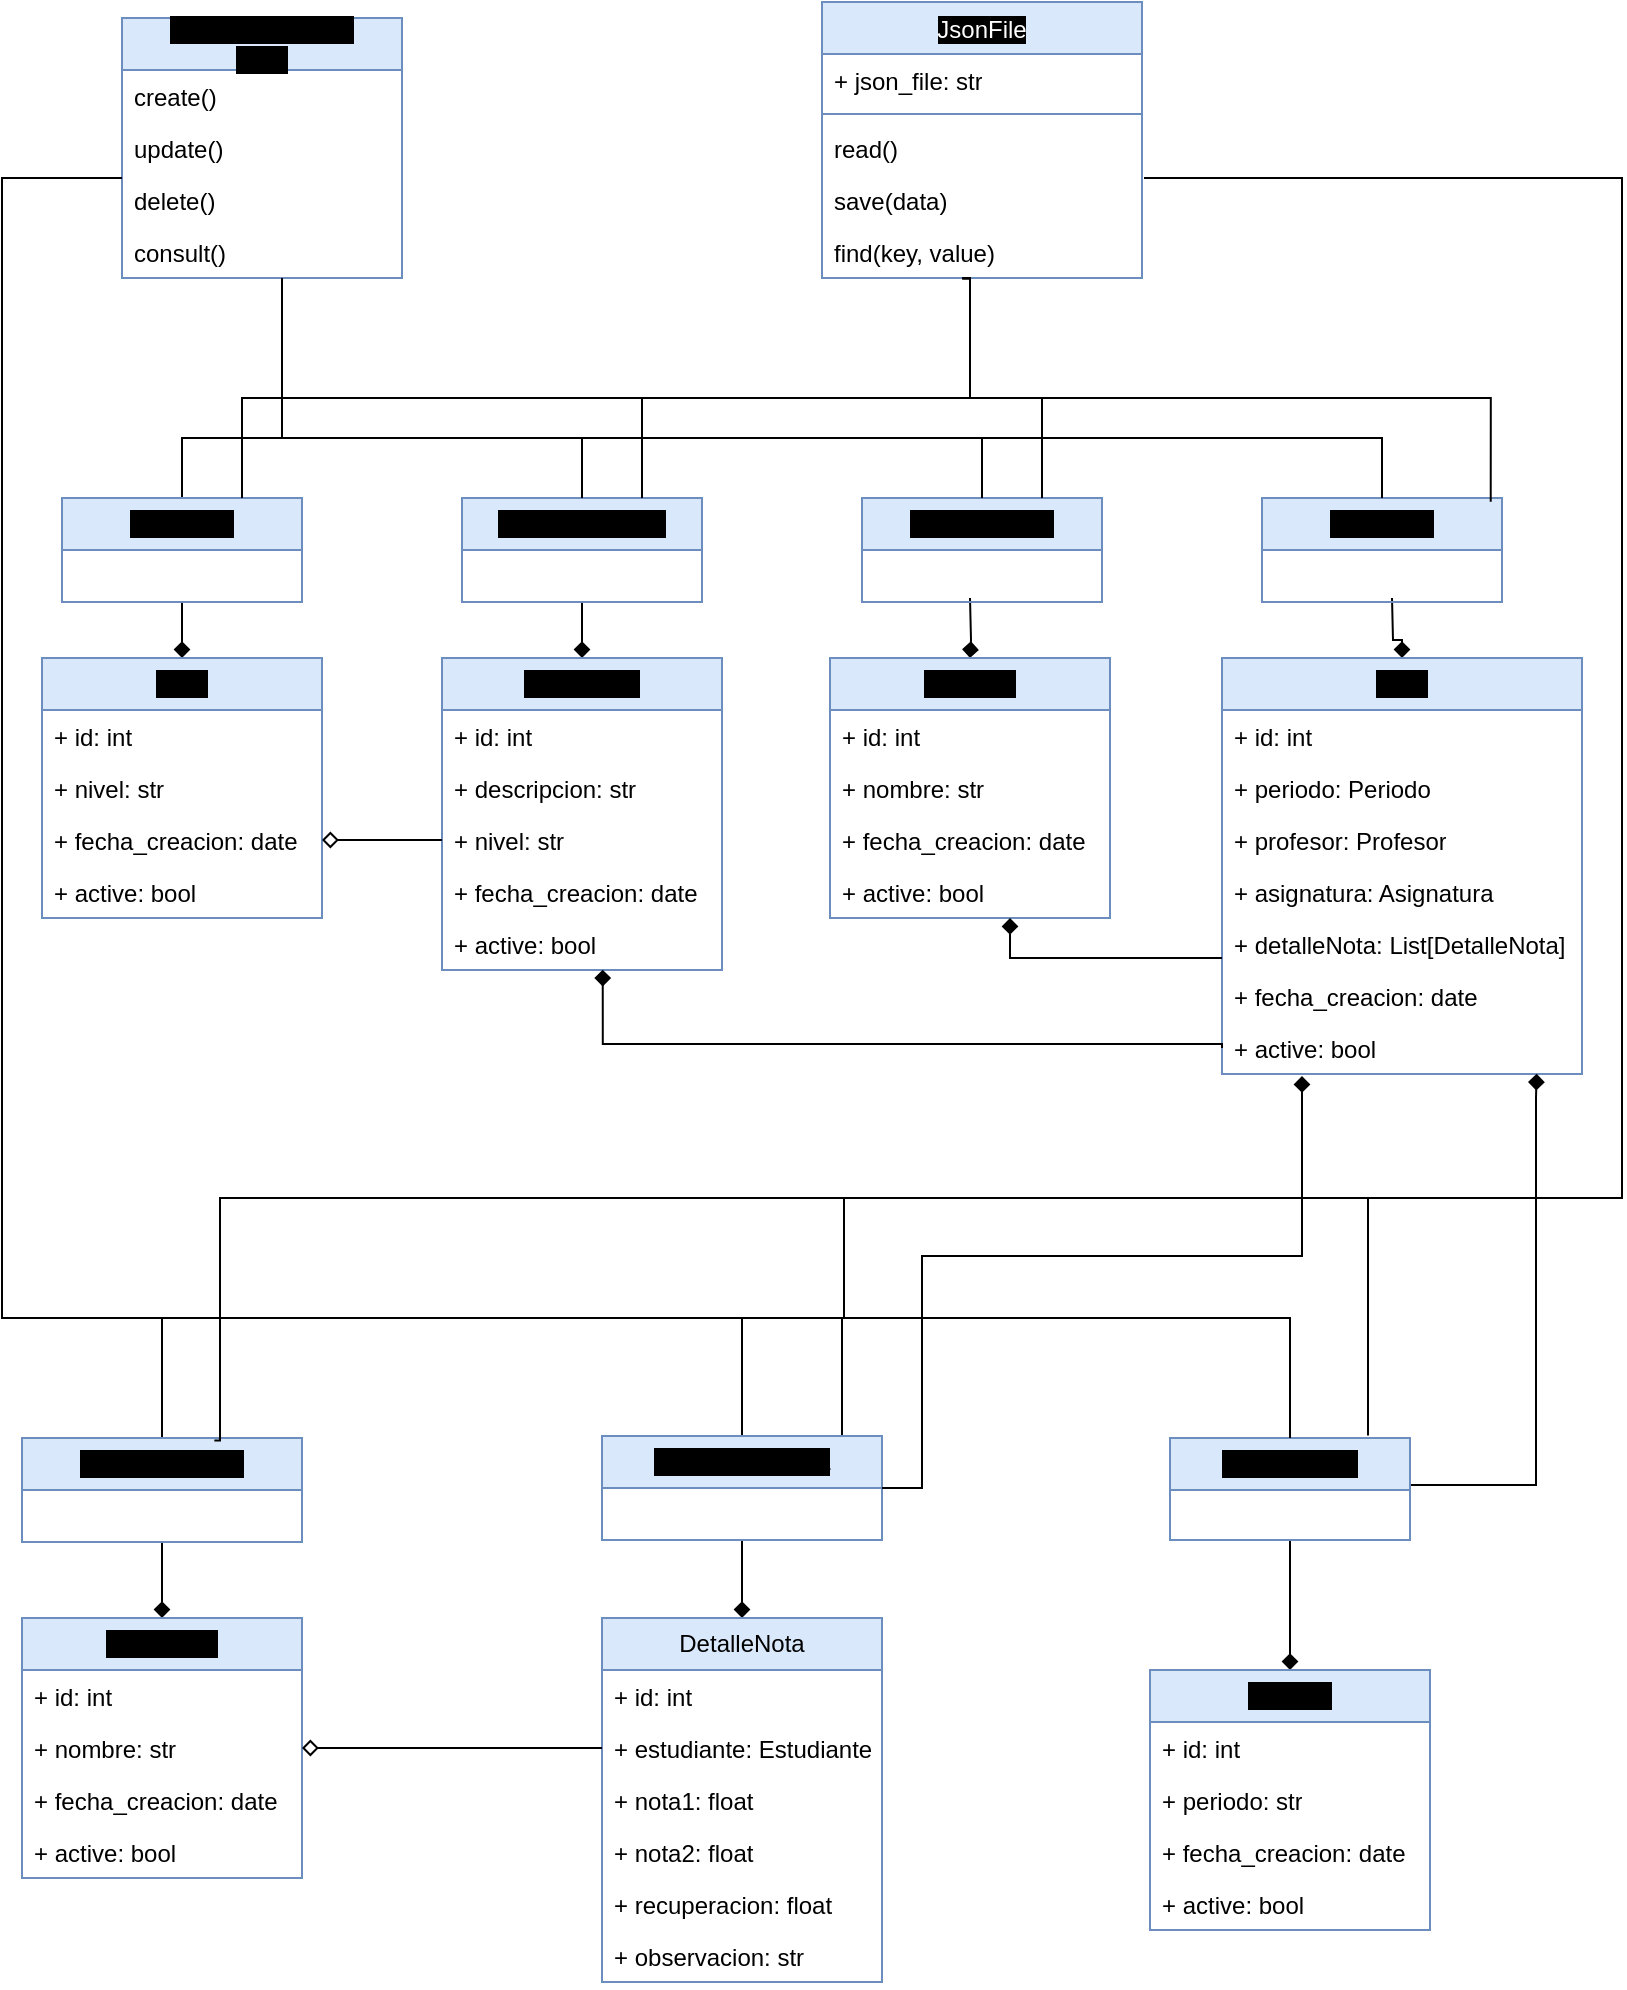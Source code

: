 <mxfile>
    <diagram name="Página-1" id="ht5_jAOGd0ztcZNVOqVr">
        <mxGraphModel dx="1357" dy="2076" grid="1" gridSize="10" guides="1" tooltips="1" connect="1" arrows="1" fold="1" page="1" pageScale="1" pageWidth="827" pageHeight="1169" math="0" shadow="0">
            <root>
                <mxCell id="0"/>
                <mxCell id="1" parent="0"/>
                <mxCell id="i4gs9A2k6mroCZXKiHtC-72" style="edgeStyle=orthogonalEdgeStyle;rounded=0;orthogonalLoop=1;jettySize=auto;html=1;entryX=0.5;entryY=0;entryDx=0;entryDy=0;endArrow=none;endFill=0;" parent="1" source="i4gs9A2k6mroCZXKiHtC-1" target="i4gs9A2k6mroCZXKiHtC-69" edge="1">
                    <mxGeometry relative="1" as="geometry">
                        <Array as="points">
                            <mxPoint x="150" y="170"/>
                            <mxPoint x="100" y="170"/>
                        </Array>
                    </mxGeometry>
                </mxCell>
                <mxCell id="i4gs9A2k6mroCZXKiHtC-1" value="&lt;div&gt;&lt;span style=&quot;background-color: rgb(0, 0, 0);&quot;&gt;&amp;lt;&amp;lt;ABSTRACT&amp;gt;&amp;gt;&lt;/span&gt;&lt;/div&gt;&lt;span style=&quot;background-color: rgb(0, 0, 0);&quot;&gt;Icrud&lt;/span&gt;" style="swimlane;fontStyle=0;childLayout=stackLayout;horizontal=1;startSize=26;fillColor=#dae8fc;horizontalStack=0;resizeParent=1;resizeParentMax=0;resizeLast=0;collapsible=1;marginBottom=0;whiteSpace=wrap;html=1;strokeColor=#6c8ebf;" parent="1" vertex="1">
                    <mxGeometry x="70" y="-40" width="140" height="130" as="geometry"/>
                </mxCell>
                <mxCell id="i4gs9A2k6mroCZXKiHtC-2" value="create()" style="text;strokeColor=none;fillColor=none;align=left;verticalAlign=top;spacingLeft=4;spacingRight=4;overflow=hidden;rotatable=0;points=[[0,0.5],[1,0.5]];portConstraint=eastwest;whiteSpace=wrap;html=1;" parent="i4gs9A2k6mroCZXKiHtC-1" vertex="1">
                    <mxGeometry y="26" width="140" height="26" as="geometry"/>
                </mxCell>
                <mxCell id="i4gs9A2k6mroCZXKiHtC-3" value="update()" style="text;strokeColor=none;fillColor=none;align=left;verticalAlign=top;spacingLeft=4;spacingRight=4;overflow=hidden;rotatable=0;points=[[0,0.5],[1,0.5]];portConstraint=eastwest;whiteSpace=wrap;html=1;" parent="i4gs9A2k6mroCZXKiHtC-1" vertex="1">
                    <mxGeometry y="52" width="140" height="26" as="geometry"/>
                </mxCell>
                <mxCell id="i4gs9A2k6mroCZXKiHtC-4" value="delete()" style="text;strokeColor=none;fillColor=none;align=left;verticalAlign=top;spacingLeft=4;spacingRight=4;overflow=hidden;rotatable=0;points=[[0,0.5],[1,0.5]];portConstraint=eastwest;whiteSpace=wrap;html=1;" parent="i4gs9A2k6mroCZXKiHtC-1" vertex="1">
                    <mxGeometry y="78" width="140" height="26" as="geometry"/>
                </mxCell>
                <mxCell id="i4gs9A2k6mroCZXKiHtC-5" value="consult()" style="text;strokeColor=none;fillColor=none;align=left;verticalAlign=top;spacingLeft=4;spacingRight=4;overflow=hidden;rotatable=0;points=[[0,0.5],[1,0.5]];portConstraint=eastwest;whiteSpace=wrap;html=1;" parent="i4gs9A2k6mroCZXKiHtC-1" vertex="1">
                    <mxGeometry y="104" width="140" height="26" as="geometry"/>
                </mxCell>
                <mxCell id="i4gs9A2k6mroCZXKiHtC-6" value="&lt;span style=&quot;font-weight: normal; background-color: rgb(0, 0, 0);&quot;&gt;&lt;font color=&quot;#ffffff&quot;&gt;JsonFile&lt;/font&gt;&lt;/span&gt;" style="swimlane;fontStyle=1;align=center;verticalAlign=top;childLayout=stackLayout;horizontal=1;startSize=26;horizontalStack=0;resizeParent=1;resizeParentMax=0;resizeLast=0;collapsible=1;marginBottom=0;whiteSpace=wrap;html=1;fillColor=#dae8fc;strokeColor=#6c8ebf;" parent="1" vertex="1">
                    <mxGeometry x="420" y="-48" width="160" height="138" as="geometry"/>
                </mxCell>
                <mxCell id="i4gs9A2k6mroCZXKiHtC-7" value="+&amp;nbsp;json_file: str" style="text;strokeColor=none;fillColor=none;align=left;verticalAlign=top;spacingLeft=4;spacingRight=4;overflow=hidden;rotatable=0;points=[[0,0.5],[1,0.5]];portConstraint=eastwest;whiteSpace=wrap;html=1;" parent="i4gs9A2k6mroCZXKiHtC-6" vertex="1">
                    <mxGeometry y="26" width="160" height="26" as="geometry"/>
                </mxCell>
                <mxCell id="i4gs9A2k6mroCZXKiHtC-8" value="" style="line;strokeWidth=1;fillColor=none;align=left;verticalAlign=middle;spacingTop=-1;spacingLeft=3;spacingRight=3;rotatable=0;labelPosition=right;points=[];portConstraint=eastwest;strokeColor=inherit;" parent="i4gs9A2k6mroCZXKiHtC-6" vertex="1">
                    <mxGeometry y="52" width="160" height="8" as="geometry"/>
                </mxCell>
                <mxCell id="i4gs9A2k6mroCZXKiHtC-9" value="read()" style="text;strokeColor=none;fillColor=none;align=left;verticalAlign=top;spacingLeft=4;spacingRight=4;overflow=hidden;rotatable=0;points=[[0,0.5],[1,0.5]];portConstraint=eastwest;whiteSpace=wrap;html=1;" parent="i4gs9A2k6mroCZXKiHtC-6" vertex="1">
                    <mxGeometry y="60" width="160" height="26" as="geometry"/>
                </mxCell>
                <mxCell id="i4gs9A2k6mroCZXKiHtC-10" value="save(data)" style="text;strokeColor=none;fillColor=none;align=left;verticalAlign=top;spacingLeft=4;spacingRight=4;overflow=hidden;rotatable=0;points=[[0,0.5],[1,0.5]];portConstraint=eastwest;whiteSpace=wrap;html=1;" parent="i4gs9A2k6mroCZXKiHtC-6" vertex="1">
                    <mxGeometry y="86" width="160" height="26" as="geometry"/>
                </mxCell>
                <mxCell id="i4gs9A2k6mroCZXKiHtC-11" value="find(key, value)" style="text;strokeColor=none;fillColor=none;align=left;verticalAlign=top;spacingLeft=4;spacingRight=4;overflow=hidden;rotatable=0;points=[[0,0.5],[1,0.5]];portConstraint=eastwest;whiteSpace=wrap;html=1;" parent="i4gs9A2k6mroCZXKiHtC-6" vertex="1">
                    <mxGeometry y="112" width="160" height="26" as="geometry"/>
                </mxCell>
                <mxCell id="i4gs9A2k6mroCZXKiHtC-93" style="edgeStyle=orthogonalEdgeStyle;rounded=0;orthogonalLoop=1;jettySize=auto;html=1;endArrow=diamond;endFill=1;exitX=0.5;exitY=1;exitDx=0;exitDy=0;" parent="1" source="i4gs9A2k6mroCZXKiHtC-70" target="i4gs9A2k6mroCZXKiHtC-12" edge="1">
                    <mxGeometry relative="1" as="geometry"/>
                </mxCell>
                <mxCell id="i4gs9A2k6mroCZXKiHtC-12" value="&lt;span style=&quot;background-color: rgb(0, 0, 0);&quot;&gt;Periodo&lt;/span&gt;" style="swimlane;fontStyle=0;childLayout=stackLayout;horizontal=1;startSize=26;fillColor=#dae8fc;horizontalStack=0;resizeParent=1;resizeParentMax=0;resizeLast=0;collapsible=1;marginBottom=0;whiteSpace=wrap;html=1;strokeColor=#6c8ebf;" parent="1" vertex="1">
                    <mxGeometry x="584" y="786" width="140" height="130" as="geometry"/>
                </mxCell>
                <mxCell id="i4gs9A2k6mroCZXKiHtC-13" value="+ id: int" style="text;strokeColor=none;fillColor=none;align=left;verticalAlign=top;spacingLeft=4;spacingRight=4;overflow=hidden;rotatable=0;points=[[0,0.5],[1,0.5]];portConstraint=eastwest;whiteSpace=wrap;html=1;" parent="i4gs9A2k6mroCZXKiHtC-12" vertex="1">
                    <mxGeometry y="26" width="140" height="26" as="geometry"/>
                </mxCell>
                <mxCell id="i4gs9A2k6mroCZXKiHtC-14" value="+ periodo: str" style="text;strokeColor=none;fillColor=none;align=left;verticalAlign=top;spacingLeft=4;spacingRight=4;overflow=hidden;rotatable=0;points=[[0,0.5],[1,0.5]];portConstraint=eastwest;whiteSpace=wrap;html=1;" parent="i4gs9A2k6mroCZXKiHtC-12" vertex="1">
                    <mxGeometry y="52" width="140" height="26" as="geometry"/>
                </mxCell>
                <mxCell id="i4gs9A2k6mroCZXKiHtC-15" value="+ fecha_creacion: date" style="text;strokeColor=none;fillColor=none;align=left;verticalAlign=top;spacingLeft=4;spacingRight=4;overflow=hidden;rotatable=0;points=[[0,0.5],[1,0.5]];portConstraint=eastwest;whiteSpace=wrap;html=1;" parent="i4gs9A2k6mroCZXKiHtC-12" vertex="1">
                    <mxGeometry y="78" width="140" height="26" as="geometry"/>
                </mxCell>
                <mxCell id="i4gs9A2k6mroCZXKiHtC-16" value="+ active: bool" style="text;strokeColor=none;fillColor=none;align=left;verticalAlign=top;spacingLeft=4;spacingRight=4;overflow=hidden;rotatable=0;points=[[0,0.5],[1,0.5]];portConstraint=eastwest;whiteSpace=wrap;html=1;" parent="i4gs9A2k6mroCZXKiHtC-12" vertex="1">
                    <mxGeometry y="104" width="140" height="26" as="geometry"/>
                </mxCell>
                <mxCell id="i4gs9A2k6mroCZXKiHtC-87" style="edgeStyle=orthogonalEdgeStyle;rounded=0;orthogonalLoop=1;jettySize=auto;html=1;endArrow=diamond;endFill=1;exitX=0.5;exitY=1;exitDx=0;exitDy=0;" parent="1" source="i4gs9A2k6mroCZXKiHtC-69" target="i4gs9A2k6mroCZXKiHtC-17" edge="1">
                    <mxGeometry relative="1" as="geometry"/>
                </mxCell>
                <mxCell id="i4gs9A2k6mroCZXKiHtC-17" value="&lt;span style=&quot;background-color: rgb(0, 0, 0);&quot;&gt;Nivel&lt;/span&gt;" style="swimlane;fontStyle=0;childLayout=stackLayout;horizontal=1;startSize=26;fillColor=#dae8fc;horizontalStack=0;resizeParent=1;resizeParentMax=0;resizeLast=0;collapsible=1;marginBottom=0;whiteSpace=wrap;html=1;strokeColor=#6c8ebf;" parent="1" vertex="1">
                    <mxGeometry x="30" y="280" width="140" height="130" as="geometry"/>
                </mxCell>
                <mxCell id="i4gs9A2k6mroCZXKiHtC-18" value="+ id: int" style="text;strokeColor=none;fillColor=none;align=left;verticalAlign=top;spacingLeft=4;spacingRight=4;overflow=hidden;rotatable=0;points=[[0,0.5],[1,0.5]];portConstraint=eastwest;whiteSpace=wrap;html=1;" parent="i4gs9A2k6mroCZXKiHtC-17" vertex="1">
                    <mxGeometry y="26" width="140" height="26" as="geometry"/>
                </mxCell>
                <mxCell id="i4gs9A2k6mroCZXKiHtC-19" value="+ nivel: str" style="text;strokeColor=none;fillColor=none;align=left;verticalAlign=top;spacingLeft=4;spacingRight=4;overflow=hidden;rotatable=0;points=[[0,0.5],[1,0.5]];portConstraint=eastwest;whiteSpace=wrap;html=1;" parent="i4gs9A2k6mroCZXKiHtC-17" vertex="1">
                    <mxGeometry y="52" width="140" height="26" as="geometry"/>
                </mxCell>
                <mxCell id="i4gs9A2k6mroCZXKiHtC-20" value="+ fecha_creacion: date" style="text;strokeColor=none;fillColor=none;align=left;verticalAlign=top;spacingLeft=4;spacingRight=4;overflow=hidden;rotatable=0;points=[[0,0.5],[1,0.5]];portConstraint=eastwest;whiteSpace=wrap;html=1;" parent="i4gs9A2k6mroCZXKiHtC-17" vertex="1">
                    <mxGeometry y="78" width="140" height="26" as="geometry"/>
                </mxCell>
                <mxCell id="i4gs9A2k6mroCZXKiHtC-21" value="+ active: bool" style="text;strokeColor=none;fillColor=none;align=left;verticalAlign=top;spacingLeft=4;spacingRight=4;overflow=hidden;rotatable=0;points=[[0,0.5],[1,0.5]];portConstraint=eastwest;whiteSpace=wrap;html=1;" parent="i4gs9A2k6mroCZXKiHtC-17" vertex="1">
                    <mxGeometry y="104" width="140" height="26" as="geometry"/>
                </mxCell>
                <mxCell id="i4gs9A2k6mroCZXKiHtC-88" style="edgeStyle=orthogonalEdgeStyle;rounded=0;orthogonalLoop=1;jettySize=auto;html=1;endArrow=diamond;endFill=1;exitX=0.5;exitY=1;exitDx=0;exitDy=0;" parent="1" source="i4gs9A2k6mroCZXKiHtC-67" target="i4gs9A2k6mroCZXKiHtC-22" edge="1">
                    <mxGeometry relative="1" as="geometry"/>
                </mxCell>
                <mxCell id="i4gs9A2k6mroCZXKiHtC-22" value="&lt;span style=&quot;background-color: rgb(0, 0, 0);&quot;&gt;Asignatura&lt;/span&gt;" style="swimlane;fontStyle=0;childLayout=stackLayout;horizontal=1;startSize=26;fillColor=#dae8fc;horizontalStack=0;resizeParent=1;resizeParentMax=0;resizeLast=0;collapsible=1;marginBottom=0;whiteSpace=wrap;html=1;strokeColor=#6c8ebf;" parent="1" vertex="1">
                    <mxGeometry x="230" y="280" width="140" height="156" as="geometry"/>
                </mxCell>
                <mxCell id="i4gs9A2k6mroCZXKiHtC-23" value="+ id: int" style="text;strokeColor=none;fillColor=none;align=left;verticalAlign=top;spacingLeft=4;spacingRight=4;overflow=hidden;rotatable=0;points=[[0,0.5],[1,0.5]];portConstraint=eastwest;whiteSpace=wrap;html=1;" parent="i4gs9A2k6mroCZXKiHtC-22" vertex="1">
                    <mxGeometry y="26" width="140" height="26" as="geometry"/>
                </mxCell>
                <mxCell id="i4gs9A2k6mroCZXKiHtC-27" value="+ descripcion: str" style="text;strokeColor=none;fillColor=none;align=left;verticalAlign=top;spacingLeft=4;spacingRight=4;overflow=hidden;rotatable=0;points=[[0,0.5],[1,0.5]];portConstraint=eastwest;whiteSpace=wrap;html=1;" parent="i4gs9A2k6mroCZXKiHtC-22" vertex="1">
                    <mxGeometry y="52" width="140" height="26" as="geometry"/>
                </mxCell>
                <mxCell id="i4gs9A2k6mroCZXKiHtC-24" value="+ nivel: str" style="text;strokeColor=none;fillColor=none;align=left;verticalAlign=top;spacingLeft=4;spacingRight=4;overflow=hidden;rotatable=0;points=[[0,0.5],[1,0.5]];portConstraint=eastwest;whiteSpace=wrap;html=1;" parent="i4gs9A2k6mroCZXKiHtC-22" vertex="1">
                    <mxGeometry y="78" width="140" height="26" as="geometry"/>
                </mxCell>
                <mxCell id="i4gs9A2k6mroCZXKiHtC-25" value="+ fecha_creacion: date" style="text;strokeColor=none;fillColor=none;align=left;verticalAlign=top;spacingLeft=4;spacingRight=4;overflow=hidden;rotatable=0;points=[[0,0.5],[1,0.5]];portConstraint=eastwest;whiteSpace=wrap;html=1;" parent="i4gs9A2k6mroCZXKiHtC-22" vertex="1">
                    <mxGeometry y="104" width="140" height="26" as="geometry"/>
                </mxCell>
                <mxCell id="i4gs9A2k6mroCZXKiHtC-26" value="+ active: bool" style="text;strokeColor=none;fillColor=none;align=left;verticalAlign=top;spacingLeft=4;spacingRight=4;overflow=hidden;rotatable=0;points=[[0,0.5],[1,0.5]];portConstraint=eastwest;whiteSpace=wrap;html=1;" parent="i4gs9A2k6mroCZXKiHtC-22" vertex="1">
                    <mxGeometry y="130" width="140" height="26" as="geometry"/>
                </mxCell>
                <mxCell id="i4gs9A2k6mroCZXKiHtC-89" style="edgeStyle=orthogonalEdgeStyle;rounded=0;orthogonalLoop=1;jettySize=auto;html=1;endArrow=diamond;endFill=1;" parent="1" target="i4gs9A2k6mroCZXKiHtC-28" edge="1">
                    <mxGeometry relative="1" as="geometry">
                        <mxPoint x="494" y="250" as="sourcePoint"/>
                    </mxGeometry>
                </mxCell>
                <mxCell id="i4gs9A2k6mroCZXKiHtC-28" value="&lt;span style=&quot;background-color: rgb(0, 0, 0);&quot;&gt;Profesor&lt;/span&gt;" style="swimlane;fontStyle=0;childLayout=stackLayout;horizontal=1;startSize=26;fillColor=#dae8fc;horizontalStack=0;resizeParent=1;resizeParentMax=0;resizeLast=0;collapsible=1;marginBottom=0;whiteSpace=wrap;html=1;strokeColor=#6c8ebf;" parent="1" vertex="1">
                    <mxGeometry x="424" y="280" width="140" height="130" as="geometry"/>
                </mxCell>
                <mxCell id="i4gs9A2k6mroCZXKiHtC-29" value="+ id: int" style="text;strokeColor=none;fillColor=none;align=left;verticalAlign=top;spacingLeft=4;spacingRight=4;overflow=hidden;rotatable=0;points=[[0,0.5],[1,0.5]];portConstraint=eastwest;whiteSpace=wrap;html=1;" parent="i4gs9A2k6mroCZXKiHtC-28" vertex="1">
                    <mxGeometry y="26" width="140" height="26" as="geometry"/>
                </mxCell>
                <mxCell id="i4gs9A2k6mroCZXKiHtC-30" value="+ nombre: str" style="text;strokeColor=none;fillColor=none;align=left;verticalAlign=top;spacingLeft=4;spacingRight=4;overflow=hidden;rotatable=0;points=[[0,0.5],[1,0.5]];portConstraint=eastwest;whiteSpace=wrap;html=1;" parent="i4gs9A2k6mroCZXKiHtC-28" vertex="1">
                    <mxGeometry y="52" width="140" height="26" as="geometry"/>
                </mxCell>
                <mxCell id="i4gs9A2k6mroCZXKiHtC-31" value="+ fecha_creacion: date" style="text;strokeColor=none;fillColor=none;align=left;verticalAlign=top;spacingLeft=4;spacingRight=4;overflow=hidden;rotatable=0;points=[[0,0.5],[1,0.5]];portConstraint=eastwest;whiteSpace=wrap;html=1;" parent="i4gs9A2k6mroCZXKiHtC-28" vertex="1">
                    <mxGeometry y="78" width="140" height="26" as="geometry"/>
                </mxCell>
                <mxCell id="i4gs9A2k6mroCZXKiHtC-32" value="+ active: bool" style="text;strokeColor=none;fillColor=none;align=left;verticalAlign=top;spacingLeft=4;spacingRight=4;overflow=hidden;rotatable=0;points=[[0,0.5],[1,0.5]];portConstraint=eastwest;whiteSpace=wrap;html=1;" parent="i4gs9A2k6mroCZXKiHtC-28" vertex="1">
                    <mxGeometry y="104" width="140" height="26" as="geometry"/>
                </mxCell>
                <mxCell id="i4gs9A2k6mroCZXKiHtC-91" style="edgeStyle=orthogonalEdgeStyle;rounded=0;orthogonalLoop=1;jettySize=auto;html=1;endArrow=diamond;endFill=1;exitX=0.5;exitY=1;exitDx=0;exitDy=0;" parent="1" source="i4gs9A2k6mroCZXKiHtC-68" target="i4gs9A2k6mroCZXKiHtC-33" edge="1">
                    <mxGeometry relative="1" as="geometry"/>
                </mxCell>
                <mxCell id="i4gs9A2k6mroCZXKiHtC-33" value="&lt;span style=&quot;background-color: rgb(0, 0, 0);&quot;&gt;Estudiante&lt;/span&gt;" style="swimlane;fontStyle=0;childLayout=stackLayout;horizontal=1;startSize=26;fillColor=#dae8fc;horizontalStack=0;resizeParent=1;resizeParentMax=0;resizeLast=0;collapsible=1;marginBottom=0;whiteSpace=wrap;html=1;strokeColor=#6c8ebf;" parent="1" vertex="1">
                    <mxGeometry x="20" y="760" width="140" height="130" as="geometry"/>
                </mxCell>
                <mxCell id="i4gs9A2k6mroCZXKiHtC-34" value="+ id: int" style="text;strokeColor=none;fillColor=none;align=left;verticalAlign=top;spacingLeft=4;spacingRight=4;overflow=hidden;rotatable=0;points=[[0,0.5],[1,0.5]];portConstraint=eastwest;whiteSpace=wrap;html=1;" parent="i4gs9A2k6mroCZXKiHtC-33" vertex="1">
                    <mxGeometry y="26" width="140" height="26" as="geometry"/>
                </mxCell>
                <mxCell id="i4gs9A2k6mroCZXKiHtC-35" value="+ nombre: str" style="text;strokeColor=none;fillColor=none;align=left;verticalAlign=top;spacingLeft=4;spacingRight=4;overflow=hidden;rotatable=0;points=[[0,0.5],[1,0.5]];portConstraint=eastwest;whiteSpace=wrap;html=1;" parent="i4gs9A2k6mroCZXKiHtC-33" vertex="1">
                    <mxGeometry y="52" width="140" height="26" as="geometry"/>
                </mxCell>
                <mxCell id="i4gs9A2k6mroCZXKiHtC-36" value="+ fecha_creacion: date" style="text;strokeColor=none;fillColor=none;align=left;verticalAlign=top;spacingLeft=4;spacingRight=4;overflow=hidden;rotatable=0;points=[[0,0.5],[1,0.5]];portConstraint=eastwest;whiteSpace=wrap;html=1;" parent="i4gs9A2k6mroCZXKiHtC-33" vertex="1">
                    <mxGeometry y="78" width="140" height="26" as="geometry"/>
                </mxCell>
                <mxCell id="i4gs9A2k6mroCZXKiHtC-37" value="+ active: bool" style="text;strokeColor=none;fillColor=none;align=left;verticalAlign=top;spacingLeft=4;spacingRight=4;overflow=hidden;rotatable=0;points=[[0,0.5],[1,0.5]];portConstraint=eastwest;whiteSpace=wrap;html=1;" parent="i4gs9A2k6mroCZXKiHtC-33" vertex="1">
                    <mxGeometry y="104" width="140" height="26" as="geometry"/>
                </mxCell>
                <mxCell id="i4gs9A2k6mroCZXKiHtC-90" style="edgeStyle=orthogonalEdgeStyle;rounded=0;orthogonalLoop=1;jettySize=auto;html=1;endArrow=diamond;endFill=1;" parent="1" target="i4gs9A2k6mroCZXKiHtC-38" edge="1">
                    <mxGeometry relative="1" as="geometry">
                        <mxPoint x="705" y="250" as="sourcePoint"/>
                    </mxGeometry>
                </mxCell>
                <mxCell id="i4gs9A2k6mroCZXKiHtC-38" value="&lt;span style=&quot;background-color: rgb(0, 0, 0);&quot;&gt;Nota&lt;/span&gt;" style="swimlane;fontStyle=0;childLayout=stackLayout;horizontal=1;startSize=26;fillColor=#dae8fc;horizontalStack=0;resizeParent=1;resizeParentMax=0;resizeLast=0;collapsible=1;marginBottom=0;whiteSpace=wrap;html=1;strokeColor=#6c8ebf;" parent="1" vertex="1">
                    <mxGeometry x="620" y="280" width="180" height="208" as="geometry"/>
                </mxCell>
                <mxCell id="i4gs9A2k6mroCZXKiHtC-39" value="+ id: int" style="text;strokeColor=none;fillColor=none;align=left;verticalAlign=top;spacingLeft=4;spacingRight=4;overflow=hidden;rotatable=0;points=[[0,0.5],[1,0.5]];portConstraint=eastwest;whiteSpace=wrap;html=1;" parent="i4gs9A2k6mroCZXKiHtC-38" vertex="1">
                    <mxGeometry y="26" width="180" height="26" as="geometry"/>
                </mxCell>
                <mxCell id="i4gs9A2k6mroCZXKiHtC-40" value="+ periodo: Periodo" style="text;strokeColor=none;fillColor=none;align=left;verticalAlign=top;spacingLeft=4;spacingRight=4;overflow=hidden;rotatable=0;points=[[0,0.5],[1,0.5]];portConstraint=eastwest;whiteSpace=wrap;html=1;" parent="i4gs9A2k6mroCZXKiHtC-38" vertex="1">
                    <mxGeometry y="52" width="180" height="26" as="geometry"/>
                </mxCell>
                <mxCell id="i4gs9A2k6mroCZXKiHtC-41" value="+ profesor: Profesor" style="text;strokeColor=none;fillColor=none;align=left;verticalAlign=top;spacingLeft=4;spacingRight=4;overflow=hidden;rotatable=0;points=[[0,0.5],[1,0.5]];portConstraint=eastwest;whiteSpace=wrap;html=1;" parent="i4gs9A2k6mroCZXKiHtC-38" vertex="1">
                    <mxGeometry y="78" width="180" height="26" as="geometry"/>
                </mxCell>
                <mxCell id="i4gs9A2k6mroCZXKiHtC-42" value="+ asignatura: Asignatura" style="text;strokeColor=none;fillColor=none;align=left;verticalAlign=top;spacingLeft=4;spacingRight=4;overflow=hidden;rotatable=0;points=[[0,0.5],[1,0.5]];portConstraint=eastwest;whiteSpace=wrap;html=1;" parent="i4gs9A2k6mroCZXKiHtC-38" vertex="1">
                    <mxGeometry y="104" width="180" height="26" as="geometry"/>
                </mxCell>
                <mxCell id="i4gs9A2k6mroCZXKiHtC-44" value="+ detalleNota: List[DetalleNota]" style="text;strokeColor=none;fillColor=none;align=left;verticalAlign=top;spacingLeft=4;spacingRight=4;overflow=hidden;rotatable=0;points=[[0,0.5],[1,0.5]];portConstraint=eastwest;whiteSpace=wrap;html=1;" parent="i4gs9A2k6mroCZXKiHtC-38" vertex="1">
                    <mxGeometry y="130" width="180" height="26" as="geometry"/>
                </mxCell>
                <mxCell id="i4gs9A2k6mroCZXKiHtC-46" value="+ fecha_creacion: date" style="text;strokeColor=none;fillColor=none;align=left;verticalAlign=top;spacingLeft=4;spacingRight=4;overflow=hidden;rotatable=0;points=[[0,0.5],[1,0.5]];portConstraint=eastwest;whiteSpace=wrap;html=1;" parent="i4gs9A2k6mroCZXKiHtC-38" vertex="1">
                    <mxGeometry y="156" width="180" height="26" as="geometry"/>
                </mxCell>
                <mxCell id="i4gs9A2k6mroCZXKiHtC-43" value="+ active: bool" style="text;strokeColor=none;fillColor=none;align=left;verticalAlign=top;spacingLeft=4;spacingRight=4;overflow=hidden;rotatable=0;points=[[0,0.5],[1,0.5]];portConstraint=eastwest;whiteSpace=wrap;html=1;" parent="i4gs9A2k6mroCZXKiHtC-38" vertex="1">
                    <mxGeometry y="182" width="180" height="26" as="geometry"/>
                </mxCell>
                <mxCell id="i4gs9A2k6mroCZXKiHtC-92" style="edgeStyle=orthogonalEdgeStyle;rounded=0;orthogonalLoop=1;jettySize=auto;html=1;endArrow=diamond;endFill=1;exitX=0.5;exitY=1;exitDx=0;exitDy=0;" parent="1" source="i4gs9A2k6mroCZXKiHtC-65" target="i4gs9A2k6mroCZXKiHtC-47" edge="1">
                    <mxGeometry relative="1" as="geometry"/>
                </mxCell>
                <mxCell id="i4gs9A2k6mroCZXKiHtC-47" value="DetalleNota" style="swimlane;fontStyle=0;childLayout=stackLayout;horizontal=1;startSize=26;fillColor=#dae8fc;horizontalStack=0;resizeParent=1;resizeParentMax=0;resizeLast=0;collapsible=1;marginBottom=0;whiteSpace=wrap;html=1;strokeColor=#6c8ebf;" parent="1" vertex="1">
                    <mxGeometry x="310" y="760" width="140" height="182" as="geometry"/>
                </mxCell>
                <mxCell id="i4gs9A2k6mroCZXKiHtC-48" value="+ id: int" style="text;strokeColor=none;fillColor=none;align=left;verticalAlign=top;spacingLeft=4;spacingRight=4;overflow=hidden;rotatable=0;points=[[0,0.5],[1,0.5]];portConstraint=eastwest;whiteSpace=wrap;html=1;" parent="i4gs9A2k6mroCZXKiHtC-47" vertex="1">
                    <mxGeometry y="26" width="140" height="26" as="geometry"/>
                </mxCell>
                <mxCell id="i4gs9A2k6mroCZXKiHtC-49" value="+ estudiante: Estudiante" style="text;strokeColor=none;fillColor=none;align=left;verticalAlign=top;spacingLeft=4;spacingRight=4;overflow=hidden;rotatable=0;points=[[0,0.5],[1,0.5]];portConstraint=eastwest;whiteSpace=wrap;html=1;" parent="i4gs9A2k6mroCZXKiHtC-47" vertex="1">
                    <mxGeometry y="52" width="140" height="26" as="geometry"/>
                </mxCell>
                <mxCell id="i4gs9A2k6mroCZXKiHtC-50" value="+ nota1: float" style="text;strokeColor=none;fillColor=none;align=left;verticalAlign=top;spacingLeft=4;spacingRight=4;overflow=hidden;rotatable=0;points=[[0,0.5],[1,0.5]];portConstraint=eastwest;whiteSpace=wrap;html=1;" parent="i4gs9A2k6mroCZXKiHtC-47" vertex="1">
                    <mxGeometry y="78" width="140" height="26" as="geometry"/>
                </mxCell>
                <mxCell id="i4gs9A2k6mroCZXKiHtC-51" value="+ nota2: float" style="text;strokeColor=none;fillColor=none;align=left;verticalAlign=top;spacingLeft=4;spacingRight=4;overflow=hidden;rotatable=0;points=[[0,0.5],[1,0.5]];portConstraint=eastwest;whiteSpace=wrap;html=1;" parent="i4gs9A2k6mroCZXKiHtC-47" vertex="1">
                    <mxGeometry y="104" width="140" height="26" as="geometry"/>
                </mxCell>
                <mxCell id="i4gs9A2k6mroCZXKiHtC-53" value="+ recuperacion: float" style="text;strokeColor=none;fillColor=none;align=left;verticalAlign=top;spacingLeft=4;spacingRight=4;overflow=hidden;rotatable=0;points=[[0,0.5],[1,0.5]];portConstraint=eastwest;whiteSpace=wrap;html=1;" parent="i4gs9A2k6mroCZXKiHtC-47" vertex="1">
                    <mxGeometry y="130" width="140" height="26" as="geometry"/>
                </mxCell>
                <mxCell id="i4gs9A2k6mroCZXKiHtC-52" value="+ observacion: str" style="text;strokeColor=none;fillColor=none;align=left;verticalAlign=top;spacingLeft=4;spacingRight=4;overflow=hidden;rotatable=0;points=[[0,0.5],[1,0.5]];portConstraint=eastwest;whiteSpace=wrap;html=1;" parent="i4gs9A2k6mroCZXKiHtC-47" vertex="1">
                    <mxGeometry y="156" width="140" height="26" as="geometry"/>
                </mxCell>
                <mxCell id="i4gs9A2k6mroCZXKiHtC-54" style="edgeStyle=orthogonalEdgeStyle;rounded=0;orthogonalLoop=1;jettySize=auto;html=1;endArrow=diamond;endFill=0;" parent="1" source="i4gs9A2k6mroCZXKiHtC-24" target="i4gs9A2k6mroCZXKiHtC-20" edge="1">
                    <mxGeometry relative="1" as="geometry"/>
                </mxCell>
                <mxCell id="i4gs9A2k6mroCZXKiHtC-57" style="edgeStyle=orthogonalEdgeStyle;rounded=0;orthogonalLoop=1;jettySize=auto;html=1;entryX=0.643;entryY=1;entryDx=0;entryDy=0;entryPerimeter=0;endArrow=diamond;endFill=1;" parent="1" source="i4gs9A2k6mroCZXKiHtC-38" target="i4gs9A2k6mroCZXKiHtC-32" edge="1">
                    <mxGeometry relative="1" as="geometry">
                        <Array as="points">
                            <mxPoint x="514" y="430"/>
                        </Array>
                    </mxGeometry>
                </mxCell>
                <mxCell id="i4gs9A2k6mroCZXKiHtC-58" style="edgeStyle=orthogonalEdgeStyle;rounded=0;orthogonalLoop=1;jettySize=auto;html=1;entryX=0.574;entryY=0.994;entryDx=0;entryDy=0;entryPerimeter=0;exitX=0;exitY=0.5;exitDx=0;exitDy=0;endArrow=diamond;endFill=1;" parent="1" source="i4gs9A2k6mroCZXKiHtC-43" target="i4gs9A2k6mroCZXKiHtC-26" edge="1">
                    <mxGeometry relative="1" as="geometry">
                        <mxPoint x="600" y="472.96" as="sourcePoint"/>
                        <mxPoint x="365" y="450" as="targetPoint"/>
                        <Array as="points">
                            <mxPoint x="620" y="473"/>
                            <mxPoint x="310" y="473"/>
                        </Array>
                    </mxGeometry>
                </mxCell>
                <mxCell id="i4gs9A2k6mroCZXKiHtC-60" style="edgeStyle=orthogonalEdgeStyle;rounded=0;orthogonalLoop=1;jettySize=auto;html=1;endArrow=diamond;endFill=0;" parent="1" source="i4gs9A2k6mroCZXKiHtC-49" target="i4gs9A2k6mroCZXKiHtC-35" edge="1">
                    <mxGeometry relative="1" as="geometry">
                        <Array as="points"/>
                    </mxGeometry>
                </mxCell>
                <mxCell id="i4gs9A2k6mroCZXKiHtC-61" value="&lt;span style=&quot;background-color: rgb(0, 0, 0);&quot;&gt;CrudNota&lt;/span&gt;" style="swimlane;fontStyle=0;childLayout=stackLayout;horizontal=1;startSize=26;fillColor=#dae8fc;horizontalStack=0;resizeParent=1;resizeParentMax=0;resizeLast=0;collapsible=1;marginBottom=0;whiteSpace=wrap;html=1;strokeColor=#6c8ebf;" parent="1" vertex="1">
                    <mxGeometry x="640" y="200" width="120" height="52" as="geometry"/>
                </mxCell>
                <mxCell id="i4gs9A2k6mroCZXKiHtC-83" style="edgeStyle=orthogonalEdgeStyle;rounded=0;orthogonalLoop=1;jettySize=auto;html=1;endArrow=none;endFill=0;" parent="1" source="i4gs9A2k6mroCZXKiHtC-65" edge="1">
                    <mxGeometry relative="1" as="geometry">
                        <mxPoint x="380" y="610" as="targetPoint"/>
                    </mxGeometry>
                </mxCell>
                <mxCell id="i4gs9A2k6mroCZXKiHtC-85" style="edgeStyle=orthogonalEdgeStyle;rounded=0;orthogonalLoop=1;jettySize=auto;html=1;endArrow=none;endFill=0;" parent="1" source="i4gs9A2k6mroCZXKiHtC-65" edge="1">
                    <mxGeometry relative="1" as="geometry">
                        <mxPoint x="430" y="550" as="targetPoint"/>
                        <Array as="points">
                            <mxPoint x="430" y="610"/>
                            <mxPoint x="431" y="610"/>
                        </Array>
                    </mxGeometry>
                </mxCell>
                <mxCell id="i4gs9A2k6mroCZXKiHtC-65" value="&lt;span style=&quot;background-color: rgb(0, 0, 0);&quot;&gt;CrudDetalleNota&lt;/span&gt;" style="swimlane;fontStyle=0;childLayout=stackLayout;horizontal=1;startSize=26;fillColor=#dae8fc;horizontalStack=0;resizeParent=1;resizeParentMax=0;resizeLast=0;collapsible=1;marginBottom=0;whiteSpace=wrap;html=1;strokeColor=#6c8ebf;" parent="1" vertex="1">
                    <mxGeometry x="310" y="669" width="140" height="52" as="geometry"/>
                </mxCell>
                <mxCell id="i4gs9A2k6mroCZXKiHtC-66" value="&lt;span style=&quot;background-color: rgb(0, 0, 0);&quot;&gt;CrudProfesor&lt;/span&gt;" style="swimlane;fontStyle=0;childLayout=stackLayout;horizontal=1;startSize=26;fillColor=#dae8fc;horizontalStack=0;resizeParent=1;resizeParentMax=0;resizeLast=0;collapsible=1;marginBottom=0;whiteSpace=wrap;html=1;strokeColor=#6c8ebf;" parent="1" vertex="1">
                    <mxGeometry x="440" y="200" width="120" height="52" as="geometry"/>
                </mxCell>
                <mxCell id="i4gs9A2k6mroCZXKiHtC-67" value="&lt;span style=&quot;background-color: rgb(0, 0, 0);&quot;&gt;CrudAsignatura&lt;/span&gt;" style="swimlane;fontStyle=0;childLayout=stackLayout;horizontal=1;startSize=26;fillColor=#dae8fc;horizontalStack=0;resizeParent=1;resizeParentMax=0;resizeLast=0;collapsible=1;marginBottom=0;whiteSpace=wrap;html=1;strokeColor=#6c8ebf;" parent="1" vertex="1">
                    <mxGeometry x="240" y="200" width="120" height="52" as="geometry"/>
                </mxCell>
                <mxCell id="i4gs9A2k6mroCZXKiHtC-82" style="edgeStyle=orthogonalEdgeStyle;rounded=0;orthogonalLoop=1;jettySize=auto;html=1;endArrow=none;endFill=0;" parent="1" source="i4gs9A2k6mroCZXKiHtC-68" edge="1">
                    <mxGeometry relative="1" as="geometry">
                        <mxPoint x="90" y="610" as="targetPoint"/>
                    </mxGeometry>
                </mxCell>
                <mxCell id="i4gs9A2k6mroCZXKiHtC-68" value="&lt;span style=&quot;background-color: rgb(0, 0, 0);&quot;&gt;CrudEstudiante&lt;/span&gt;" style="swimlane;fontStyle=0;childLayout=stackLayout;horizontal=1;startSize=26;fillColor=#dae8fc;horizontalStack=0;resizeParent=1;resizeParentMax=0;resizeLast=0;collapsible=1;marginBottom=0;whiteSpace=wrap;html=1;strokeColor=#6c8ebf;" parent="1" vertex="1">
                    <mxGeometry x="20" y="670" width="140" height="52" as="geometry"/>
                </mxCell>
                <mxCell id="i4gs9A2k6mroCZXKiHtC-86" style="edgeStyle=orthogonalEdgeStyle;rounded=0;orthogonalLoop=1;jettySize=auto;html=1;exitX=0.825;exitY=-0.024;exitDx=0;exitDy=0;exitPerimeter=0;endArrow=none;endFill=0;" parent="1" source="i4gs9A2k6mroCZXKiHtC-70" edge="1">
                    <mxGeometry relative="1" as="geometry">
                        <mxPoint x="693" y="550" as="targetPoint"/>
                        <Array as="points">
                            <mxPoint x="693" y="550"/>
                        </Array>
                    </mxGeometry>
                </mxCell>
                <mxCell id="i4gs9A2k6mroCZXKiHtC-95" style="edgeStyle=orthogonalEdgeStyle;rounded=0;orthogonalLoop=1;jettySize=auto;html=1;endArrow=diamond;endFill=1;entryX=0.874;entryY=0.994;entryDx=0;entryDy=0;entryPerimeter=0;" parent="1" target="i4gs9A2k6mroCZXKiHtC-43" edge="1">
                    <mxGeometry relative="1" as="geometry">
                        <mxPoint x="777" y="490" as="targetPoint"/>
                        <mxPoint x="714" y="693.498" as="sourcePoint"/>
                        <Array as="points">
                            <mxPoint x="777" y="693"/>
                            <mxPoint x="777" y="500"/>
                            <mxPoint x="777" y="500"/>
                        </Array>
                    </mxGeometry>
                </mxCell>
                <mxCell id="i4gs9A2k6mroCZXKiHtC-70" value="&lt;span style=&quot;background-color: rgb(0, 0, 0);&quot;&gt;CrudPeriodo&lt;/span&gt;" style="swimlane;fontStyle=0;childLayout=stackLayout;horizontal=1;startSize=26;fillColor=#dae8fc;horizontalStack=0;resizeParent=1;resizeParentMax=0;resizeLast=0;collapsible=1;marginBottom=0;whiteSpace=wrap;html=1;strokeColor=#6c8ebf;" parent="1" vertex="1">
                    <mxGeometry x="594" y="670" width="120" height="51" as="geometry"/>
                </mxCell>
                <mxCell id="i4gs9A2k6mroCZXKiHtC-69" value="&lt;span style=&quot;background-color: rgb(0, 0, 0);&quot;&gt;CrudNivel&lt;/span&gt;" style="swimlane;fontStyle=0;childLayout=stackLayout;horizontal=1;startSize=26;fillColor=#dae8fc;horizontalStack=0;resizeParent=1;resizeParentMax=0;resizeLast=0;collapsible=1;marginBottom=0;whiteSpace=wrap;html=1;strokeColor=#6c8ebf;" parent="1" vertex="1">
                    <mxGeometry x="40" y="200" width="120" height="52" as="geometry"/>
                </mxCell>
                <mxCell id="i4gs9A2k6mroCZXKiHtC-73" style="edgeStyle=orthogonalEdgeStyle;rounded=0;orthogonalLoop=1;jettySize=auto;html=1;entryX=0.5;entryY=0;entryDx=0;entryDy=0;startArrow=none;startFill=0;endArrow=none;endFill=0;" parent="1" source="i4gs9A2k6mroCZXKiHtC-5" target="i4gs9A2k6mroCZXKiHtC-67" edge="1">
                    <mxGeometry relative="1" as="geometry">
                        <Array as="points">
                            <mxPoint x="150" y="170"/>
                            <mxPoint x="300" y="170"/>
                        </Array>
                    </mxGeometry>
                </mxCell>
                <mxCell id="i4gs9A2k6mroCZXKiHtC-74" style="edgeStyle=orthogonalEdgeStyle;rounded=0;orthogonalLoop=1;jettySize=auto;html=1;endArrow=none;endFill=0;" parent="1" target="i4gs9A2k6mroCZXKiHtC-66" edge="1">
                    <mxGeometry relative="1" as="geometry">
                        <mxPoint x="150" y="150" as="sourcePoint"/>
                        <Array as="points">
                            <mxPoint x="150" y="170"/>
                            <mxPoint x="500" y="170"/>
                        </Array>
                    </mxGeometry>
                </mxCell>
                <mxCell id="i4gs9A2k6mroCZXKiHtC-75" style="edgeStyle=orthogonalEdgeStyle;rounded=0;orthogonalLoop=1;jettySize=auto;html=1;entryX=0.5;entryY=0;entryDx=0;entryDy=0;endArrow=none;endFill=0;" parent="1" target="i4gs9A2k6mroCZXKiHtC-61" edge="1">
                    <mxGeometry relative="1" as="geometry">
                        <mxPoint x="150" y="170" as="sourcePoint"/>
                        <Array as="points">
                            <mxPoint x="700" y="170"/>
                        </Array>
                    </mxGeometry>
                </mxCell>
                <mxCell id="i4gs9A2k6mroCZXKiHtC-76" style="edgeStyle=orthogonalEdgeStyle;rounded=0;orthogonalLoop=1;jettySize=auto;html=1;entryX=0.75;entryY=0;entryDx=0;entryDy=0;endArrow=none;endFill=0;" parent="1" source="i4gs9A2k6mroCZXKiHtC-11" target="i4gs9A2k6mroCZXKiHtC-69" edge="1">
                    <mxGeometry relative="1" as="geometry">
                        <Array as="points">
                            <mxPoint x="494" y="150"/>
                            <mxPoint x="130" y="150"/>
                        </Array>
                    </mxGeometry>
                </mxCell>
                <mxCell id="i4gs9A2k6mroCZXKiHtC-77" style="edgeStyle=orthogonalEdgeStyle;rounded=0;orthogonalLoop=1;jettySize=auto;html=1;entryX=0.75;entryY=0;entryDx=0;entryDy=0;endArrow=none;endFill=0;" parent="1" target="i4gs9A2k6mroCZXKiHtC-67" edge="1">
                    <mxGeometry relative="1" as="geometry">
                        <mxPoint x="490" y="90" as="sourcePoint"/>
                        <Array as="points">
                            <mxPoint x="494" y="150"/>
                            <mxPoint x="330" y="150"/>
                        </Array>
                    </mxGeometry>
                </mxCell>
                <mxCell id="i4gs9A2k6mroCZXKiHtC-78" style="edgeStyle=orthogonalEdgeStyle;rounded=0;orthogonalLoop=1;jettySize=auto;html=1;entryX=0.75;entryY=0;entryDx=0;entryDy=0;exitX=0.438;exitY=1.014;exitDx=0;exitDy=0;exitPerimeter=0;endArrow=none;endFill=0;" parent="1" source="i4gs9A2k6mroCZXKiHtC-11" target="i4gs9A2k6mroCZXKiHtC-66" edge="1">
                    <mxGeometry relative="1" as="geometry">
                        <mxPoint x="494" y="50" as="sourcePoint"/>
                        <Array as="points">
                            <mxPoint x="494" y="150"/>
                            <mxPoint x="530" y="150"/>
                        </Array>
                    </mxGeometry>
                </mxCell>
                <mxCell id="i4gs9A2k6mroCZXKiHtC-79" style="edgeStyle=orthogonalEdgeStyle;rounded=0;orthogonalLoop=1;jettySize=auto;html=1;entryX=0.953;entryY=0.035;entryDx=0;entryDy=0;entryPerimeter=0;endArrow=none;endFill=0;" parent="1" target="i4gs9A2k6mroCZXKiHtC-61" edge="1">
                    <mxGeometry relative="1" as="geometry">
                        <mxPoint x="490" y="150" as="sourcePoint"/>
                        <Array as="points">
                            <mxPoint x="490" y="150"/>
                            <mxPoint x="754" y="150"/>
                        </Array>
                    </mxGeometry>
                </mxCell>
                <mxCell id="i4gs9A2k6mroCZXKiHtC-80" style="edgeStyle=orthogonalEdgeStyle;rounded=0;orthogonalLoop=1;jettySize=auto;html=1;entryX=0.5;entryY=0;entryDx=0;entryDy=0;endArrow=none;endFill=0;" parent="1" target="i4gs9A2k6mroCZXKiHtC-70" edge="1">
                    <mxGeometry relative="1" as="geometry">
                        <mxPoint x="654" y="550" as="targetPoint"/>
                        <mxPoint x="70" y="40" as="sourcePoint"/>
                        <Array as="points">
                            <mxPoint x="70" y="40"/>
                            <mxPoint x="10" y="40"/>
                            <mxPoint x="10" y="610"/>
                            <mxPoint x="654" y="610"/>
                        </Array>
                    </mxGeometry>
                </mxCell>
                <mxCell id="i4gs9A2k6mroCZXKiHtC-84" style="edgeStyle=orthogonalEdgeStyle;rounded=0;orthogonalLoop=1;jettySize=auto;html=1;entryX=0.687;entryY=0.023;entryDx=0;entryDy=0;entryPerimeter=0;endArrow=none;endFill=0;" parent="1" target="i4gs9A2k6mroCZXKiHtC-68" edge="1">
                    <mxGeometry relative="1" as="geometry">
                        <mxPoint x="120" y="550" as="targetPoint"/>
                        <mxPoint x="581" y="40" as="sourcePoint"/>
                        <Array as="points">
                            <mxPoint x="581" y="40"/>
                            <mxPoint x="820" y="40"/>
                            <mxPoint x="820" y="550"/>
                            <mxPoint x="119" y="550"/>
                            <mxPoint x="119" y="671"/>
                        </Array>
                    </mxGeometry>
                </mxCell>
                <mxCell id="i4gs9A2k6mroCZXKiHtC-94" style="edgeStyle=orthogonalEdgeStyle;rounded=0;orthogonalLoop=1;jettySize=auto;html=1;endArrow=diamond;endFill=1;" parent="1" source="i4gs9A2k6mroCZXKiHtC-65" edge="1">
                    <mxGeometry relative="1" as="geometry">
                        <mxPoint x="660" y="489" as="targetPoint"/>
                        <Array as="points">
                            <mxPoint x="470" y="695"/>
                            <mxPoint x="470" y="579"/>
                            <mxPoint x="660" y="579"/>
                            <mxPoint x="660" y="489"/>
                        </Array>
                    </mxGeometry>
                </mxCell>
            </root>
        </mxGraphModel>
    </diagram>
</mxfile>